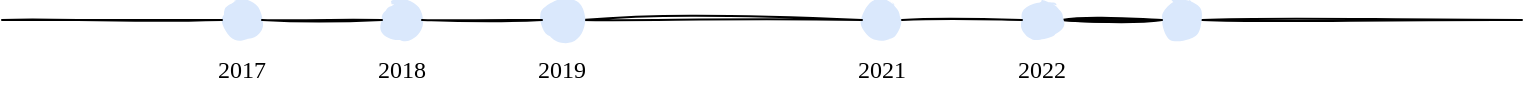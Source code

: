 <mxfile version="20.5.3" type="github"><diagram id="BTfaPalS6rBzT81qltO-" name="第 1 页"><mxGraphModel dx="1352" dy="803" grid="1" gridSize="10" guides="1" tooltips="1" connect="1" arrows="1" fold="1" page="1" pageScale="1" pageWidth="827" pageHeight="1169" math="0" shadow="0"><root><mxCell id="0"/><mxCell id="1" parent="0"/><mxCell id="GwimmpZe13cQ27MSvEtw-2" value="" style="endArrow=none;html=1;rounded=0;sketch=1;startArrow=none;" edge="1" parent="1" source="GwimmpZe13cQ27MSvEtw-9"><mxGeometry width="50" height="50" relative="1" as="geometry"><mxPoint x="40" y="400" as="sourcePoint"/><mxPoint x="800" y="400" as="targetPoint"/></mxGeometry></mxCell><mxCell id="GwimmpZe13cQ27MSvEtw-3" value="" style="ellipse;shape=doubleEllipse;whiteSpace=wrap;html=1;aspect=fixed;sketch=1;fillColor=#dae8fc;strokeColor=none;fillStyle=solid;gradientColor=none;" vertex="1" parent="1"><mxGeometry x="150" y="390" width="20" height="20" as="geometry"/></mxCell><mxCell id="GwimmpZe13cQ27MSvEtw-4" value="" style="endArrow=none;html=1;rounded=0;sketch=1;" edge="1" parent="1" target="GwimmpZe13cQ27MSvEtw-3"><mxGeometry width="50" height="50" relative="1" as="geometry"><mxPoint x="40" y="400" as="sourcePoint"/><mxPoint x="800" y="400" as="targetPoint"/></mxGeometry></mxCell><mxCell id="GwimmpZe13cQ27MSvEtw-5" value="" style="ellipse;shape=doubleEllipse;whiteSpace=wrap;html=1;aspect=fixed;sketch=1;fillColor=#dae8fc;strokeColor=none;fillStyle=solid;gradientColor=none;" vertex="1" parent="1"><mxGeometry x="230" y="390" width="20" height="20" as="geometry"/></mxCell><mxCell id="GwimmpZe13cQ27MSvEtw-6" value="" style="endArrow=none;html=1;rounded=0;sketch=1;startArrow=none;" edge="1" parent="1" source="GwimmpZe13cQ27MSvEtw-3" target="GwimmpZe13cQ27MSvEtw-5"><mxGeometry width="50" height="50" relative="1" as="geometry"><mxPoint x="170" y="400" as="sourcePoint"/><mxPoint x="800" y="400" as="targetPoint"/></mxGeometry></mxCell><mxCell id="GwimmpZe13cQ27MSvEtw-7" value="" style="ellipse;shape=doubleEllipse;whiteSpace=wrap;html=1;aspect=fixed;sketch=1;fillColor=#dae8fc;strokeColor=none;fillStyle=solid;gradientColor=none;" vertex="1" parent="1"><mxGeometry x="470" y="390" width="20" height="20" as="geometry"/></mxCell><mxCell id="GwimmpZe13cQ27MSvEtw-8" value="" style="endArrow=none;html=1;rounded=0;sketch=1;startArrow=none;" edge="1" parent="1" source="GwimmpZe13cQ27MSvEtw-17" target="GwimmpZe13cQ27MSvEtw-7"><mxGeometry width="50" height="50" relative="1" as="geometry"><mxPoint x="260" y="400" as="sourcePoint"/><mxPoint x="800" y="400" as="targetPoint"/></mxGeometry></mxCell><mxCell id="GwimmpZe13cQ27MSvEtw-10" value="" style="endArrow=none;html=1;rounded=0;sketch=1;startArrow=none;" edge="1" parent="1" source="GwimmpZe13cQ27MSvEtw-11" target="GwimmpZe13cQ27MSvEtw-9"><mxGeometry width="50" height="50" relative="1" as="geometry"><mxPoint x="424" y="400" as="sourcePoint"/><mxPoint x="800" y="400" as="targetPoint"/></mxGeometry></mxCell><mxCell id="GwimmpZe13cQ27MSvEtw-12" value="" style="endArrow=none;html=1;rounded=0;sketch=1;startArrow=none;" edge="1" parent="1" source="GwimmpZe13cQ27MSvEtw-9" target="GwimmpZe13cQ27MSvEtw-11"><mxGeometry width="50" height="50" relative="1" as="geometry"><mxPoint x="480" y="400" as="sourcePoint"/><mxPoint x="800" y="400" as="targetPoint"/></mxGeometry></mxCell><mxCell id="GwimmpZe13cQ27MSvEtw-13" value="&lt;font face=&quot;Comic Sans MS&quot;&gt;2017&lt;/font&gt;" style="whiteSpace=wrap;html=1;fillColor=none;strokeColor=none;sketch=1;fillStyle=solid;gradientColor=none;" vertex="1" parent="1"><mxGeometry x="110" y="410" width="100" height="30" as="geometry"/></mxCell><mxCell id="GwimmpZe13cQ27MSvEtw-15" value="&lt;font face=&quot;Comic Sans MS&quot;&gt;2018&lt;/font&gt;" style="whiteSpace=wrap;html=1;fillColor=none;strokeColor=none;sketch=1;fillStyle=solid;gradientColor=none;" vertex="1" parent="1"><mxGeometry x="190" y="410" width="100" height="30" as="geometry"/></mxCell><mxCell id="GwimmpZe13cQ27MSvEtw-17" value="" style="ellipse;shape=doubleEllipse;whiteSpace=wrap;html=1;aspect=fixed;sketch=1;fillColor=#dae8fc;strokeColor=none;fillStyle=solid;gradientColor=none;" vertex="1" parent="1"><mxGeometry x="310" y="390" width="20" height="20" as="geometry"/></mxCell><mxCell id="GwimmpZe13cQ27MSvEtw-18" value="" style="endArrow=none;html=1;rounded=0;sketch=1;startArrow=none;" edge="1" parent="1" source="GwimmpZe13cQ27MSvEtw-5" target="GwimmpZe13cQ27MSvEtw-17"><mxGeometry width="50" height="50" relative="1" as="geometry"><mxPoint x="260" y="400" as="sourcePoint"/><mxPoint x="404" y="400" as="targetPoint"/></mxGeometry></mxCell><mxCell id="GwimmpZe13cQ27MSvEtw-19" value="&lt;font face=&quot;Comic Sans MS&quot;&gt;2019&lt;/font&gt;" style="whiteSpace=wrap;html=1;fillColor=none;strokeColor=none;sketch=1;fillStyle=solid;gradientColor=none;" vertex="1" parent="1"><mxGeometry x="270" y="410" width="100" height="30" as="geometry"/></mxCell><mxCell id="GwimmpZe13cQ27MSvEtw-9" value="" style="ellipse;shape=doubleEllipse;whiteSpace=wrap;html=1;aspect=fixed;sketch=1;fillColor=#dae8fc;strokeColor=none;fillStyle=solid;gradientColor=none;" vertex="1" parent="1"><mxGeometry x="620" y="390" width="20" height="20" as="geometry"/></mxCell><mxCell id="GwimmpZe13cQ27MSvEtw-20" value="" style="endArrow=none;html=1;rounded=0;sketch=1;startArrow=none;" edge="1" parent="1" source="GwimmpZe13cQ27MSvEtw-11" target="GwimmpZe13cQ27MSvEtw-9"><mxGeometry width="50" height="50" relative="1" as="geometry"><mxPoint x="540" y="400" as="sourcePoint"/><mxPoint x="800" y="400" as="targetPoint"/></mxGeometry></mxCell><mxCell id="GwimmpZe13cQ27MSvEtw-21" value="&lt;font face=&quot;Comic Sans MS&quot;&gt;2021&lt;/font&gt;" style="whiteSpace=wrap;html=1;fillColor=none;strokeColor=none;sketch=1;fillStyle=solid;gradientColor=none;" vertex="1" parent="1"><mxGeometry x="430" y="410" width="100" height="30" as="geometry"/></mxCell><mxCell id="GwimmpZe13cQ27MSvEtw-11" value="" style="ellipse;shape=doubleEllipse;whiteSpace=wrap;html=1;aspect=fixed;sketch=1;fillColor=#dae8fc;strokeColor=none;fillStyle=solid;gradientColor=none;" vertex="1" parent="1"><mxGeometry x="550" y="390" width="20" height="20" as="geometry"/></mxCell><mxCell id="GwimmpZe13cQ27MSvEtw-22" value="" style="endArrow=none;html=1;rounded=0;sketch=1;startArrow=none;" edge="1" parent="1" source="GwimmpZe13cQ27MSvEtw-7" target="GwimmpZe13cQ27MSvEtw-11"><mxGeometry width="50" height="50" relative="1" as="geometry"><mxPoint x="490" y="400" as="sourcePoint"/><mxPoint x="620" y="400" as="targetPoint"/></mxGeometry></mxCell><mxCell id="GwimmpZe13cQ27MSvEtw-23" value="&lt;font face=&quot;Comic Sans MS&quot;&gt;2022&lt;/font&gt;" style="whiteSpace=wrap;html=1;fillColor=none;strokeColor=none;sketch=1;fillStyle=solid;gradientColor=none;" vertex="1" parent="1"><mxGeometry x="510" y="410" width="100" height="30" as="geometry"/></mxCell></root></mxGraphModel></diagram></mxfile>